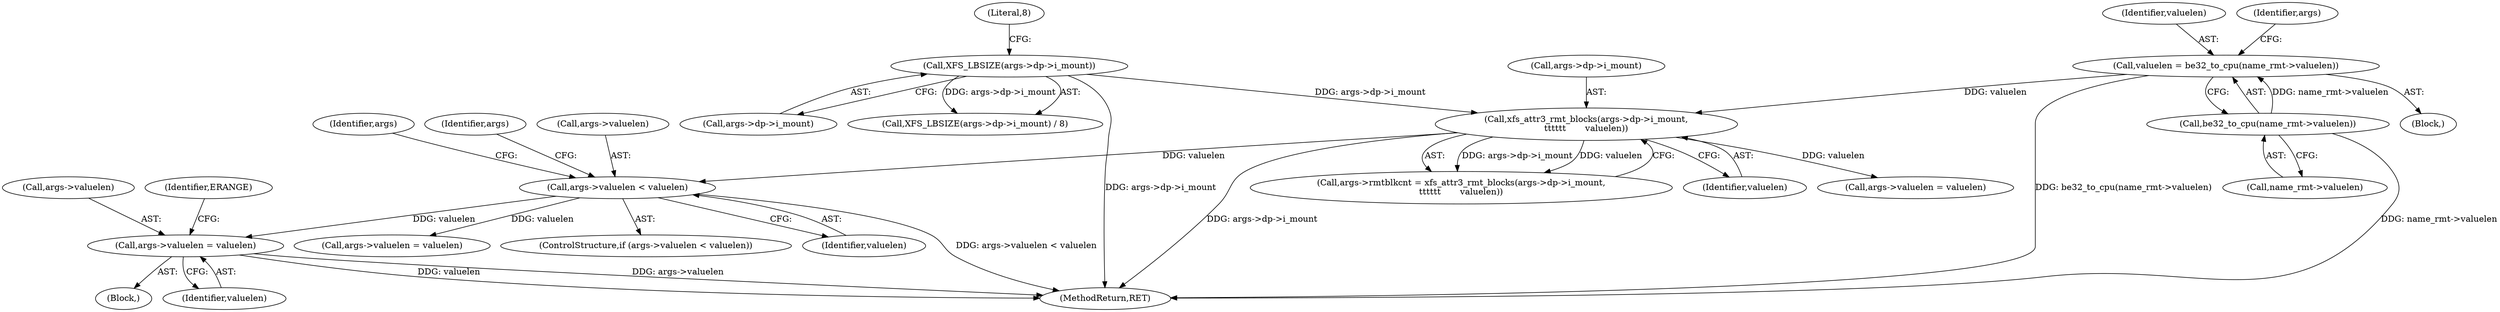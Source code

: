 digraph "1_linux_8275cdd0e7ac550dcce2b3ef6d2fb3b808c1ae59_5@del" {
"1000313" [label="(Call,args->valuelen = valuelen)"];
"1000307" [label="(Call,args->valuelen < valuelen)"];
"1000285" [label="(Call,xfs_attr3_rmt_blocks(args->dp->i_mount,\n\t\t\t\t\t\t       valuelen))"];
"1000125" [label="(Call,XFS_LBSIZE(args->dp->i_mount))"];
"1000267" [label="(Call,valuelen = be32_to_cpu(name_rmt->valuelen))"];
"1000269" [label="(Call,be32_to_cpu(name_rmt->valuelen))"];
"1000291" [label="(Identifier,valuelen)"];
"1000285" [label="(Call,xfs_attr3_rmt_blocks(args->dp->i_mount,\n\t\t\t\t\t\t       valuelen))"];
"1000314" [label="(Call,args->valuelen)"];
"1000275" [label="(Identifier,args)"];
"1000312" [label="(Block,)"];
"1000238" [label="(Block,)"];
"1000268" [label="(Identifier,valuelen)"];
"1000315" [label="(Identifier,args)"];
"1000313" [label="(Call,args->valuelen = valuelen)"];
"1000321" [label="(Call,args->valuelen = valuelen)"];
"1000320" [label="(Identifier,ERANGE)"];
"1000131" [label="(Literal,8)"];
"1000270" [label="(Call,name_rmt->valuelen)"];
"1000269" [label="(Call,be32_to_cpu(name_rmt->valuelen))"];
"1000286" [label="(Call,args->dp->i_mount)"];
"1000281" [label="(Call,args->rmtblkcnt = xfs_attr3_rmt_blocks(args->dp->i_mount,\n\t\t\t\t\t\t       valuelen))"];
"1000306" [label="(ControlStructure,if (args->valuelen < valuelen))"];
"1000328" [label="(MethodReturn,RET)"];
"1000317" [label="(Identifier,valuelen)"];
"1000323" [label="(Identifier,args)"];
"1000126" [label="(Call,args->dp->i_mount)"];
"1000308" [label="(Call,args->valuelen)"];
"1000125" [label="(Call,XFS_LBSIZE(args->dp->i_mount))"];
"1000124" [label="(Call,XFS_LBSIZE(args->dp->i_mount) / 8)"];
"1000311" [label="(Identifier,valuelen)"];
"1000267" [label="(Call,valuelen = be32_to_cpu(name_rmt->valuelen))"];
"1000307" [label="(Call,args->valuelen < valuelen)"];
"1000299" [label="(Call,args->valuelen = valuelen)"];
"1000313" -> "1000312"  [label="AST: "];
"1000313" -> "1000317"  [label="CFG: "];
"1000314" -> "1000313"  [label="AST: "];
"1000317" -> "1000313"  [label="AST: "];
"1000320" -> "1000313"  [label="CFG: "];
"1000313" -> "1000328"  [label="DDG: args->valuelen"];
"1000313" -> "1000328"  [label="DDG: valuelen"];
"1000307" -> "1000313"  [label="DDG: valuelen"];
"1000307" -> "1000306"  [label="AST: "];
"1000307" -> "1000311"  [label="CFG: "];
"1000308" -> "1000307"  [label="AST: "];
"1000311" -> "1000307"  [label="AST: "];
"1000315" -> "1000307"  [label="CFG: "];
"1000323" -> "1000307"  [label="CFG: "];
"1000307" -> "1000328"  [label="DDG: args->valuelen < valuelen"];
"1000285" -> "1000307"  [label="DDG: valuelen"];
"1000307" -> "1000321"  [label="DDG: valuelen"];
"1000285" -> "1000281"  [label="AST: "];
"1000285" -> "1000291"  [label="CFG: "];
"1000286" -> "1000285"  [label="AST: "];
"1000291" -> "1000285"  [label="AST: "];
"1000281" -> "1000285"  [label="CFG: "];
"1000285" -> "1000328"  [label="DDG: args->dp->i_mount"];
"1000285" -> "1000281"  [label="DDG: args->dp->i_mount"];
"1000285" -> "1000281"  [label="DDG: valuelen"];
"1000125" -> "1000285"  [label="DDG: args->dp->i_mount"];
"1000267" -> "1000285"  [label="DDG: valuelen"];
"1000285" -> "1000299"  [label="DDG: valuelen"];
"1000125" -> "1000124"  [label="AST: "];
"1000125" -> "1000126"  [label="CFG: "];
"1000126" -> "1000125"  [label="AST: "];
"1000131" -> "1000125"  [label="CFG: "];
"1000125" -> "1000328"  [label="DDG: args->dp->i_mount"];
"1000125" -> "1000124"  [label="DDG: args->dp->i_mount"];
"1000267" -> "1000238"  [label="AST: "];
"1000267" -> "1000269"  [label="CFG: "];
"1000268" -> "1000267"  [label="AST: "];
"1000269" -> "1000267"  [label="AST: "];
"1000275" -> "1000267"  [label="CFG: "];
"1000267" -> "1000328"  [label="DDG: be32_to_cpu(name_rmt->valuelen)"];
"1000269" -> "1000267"  [label="DDG: name_rmt->valuelen"];
"1000269" -> "1000270"  [label="CFG: "];
"1000270" -> "1000269"  [label="AST: "];
"1000269" -> "1000328"  [label="DDG: name_rmt->valuelen"];
}

